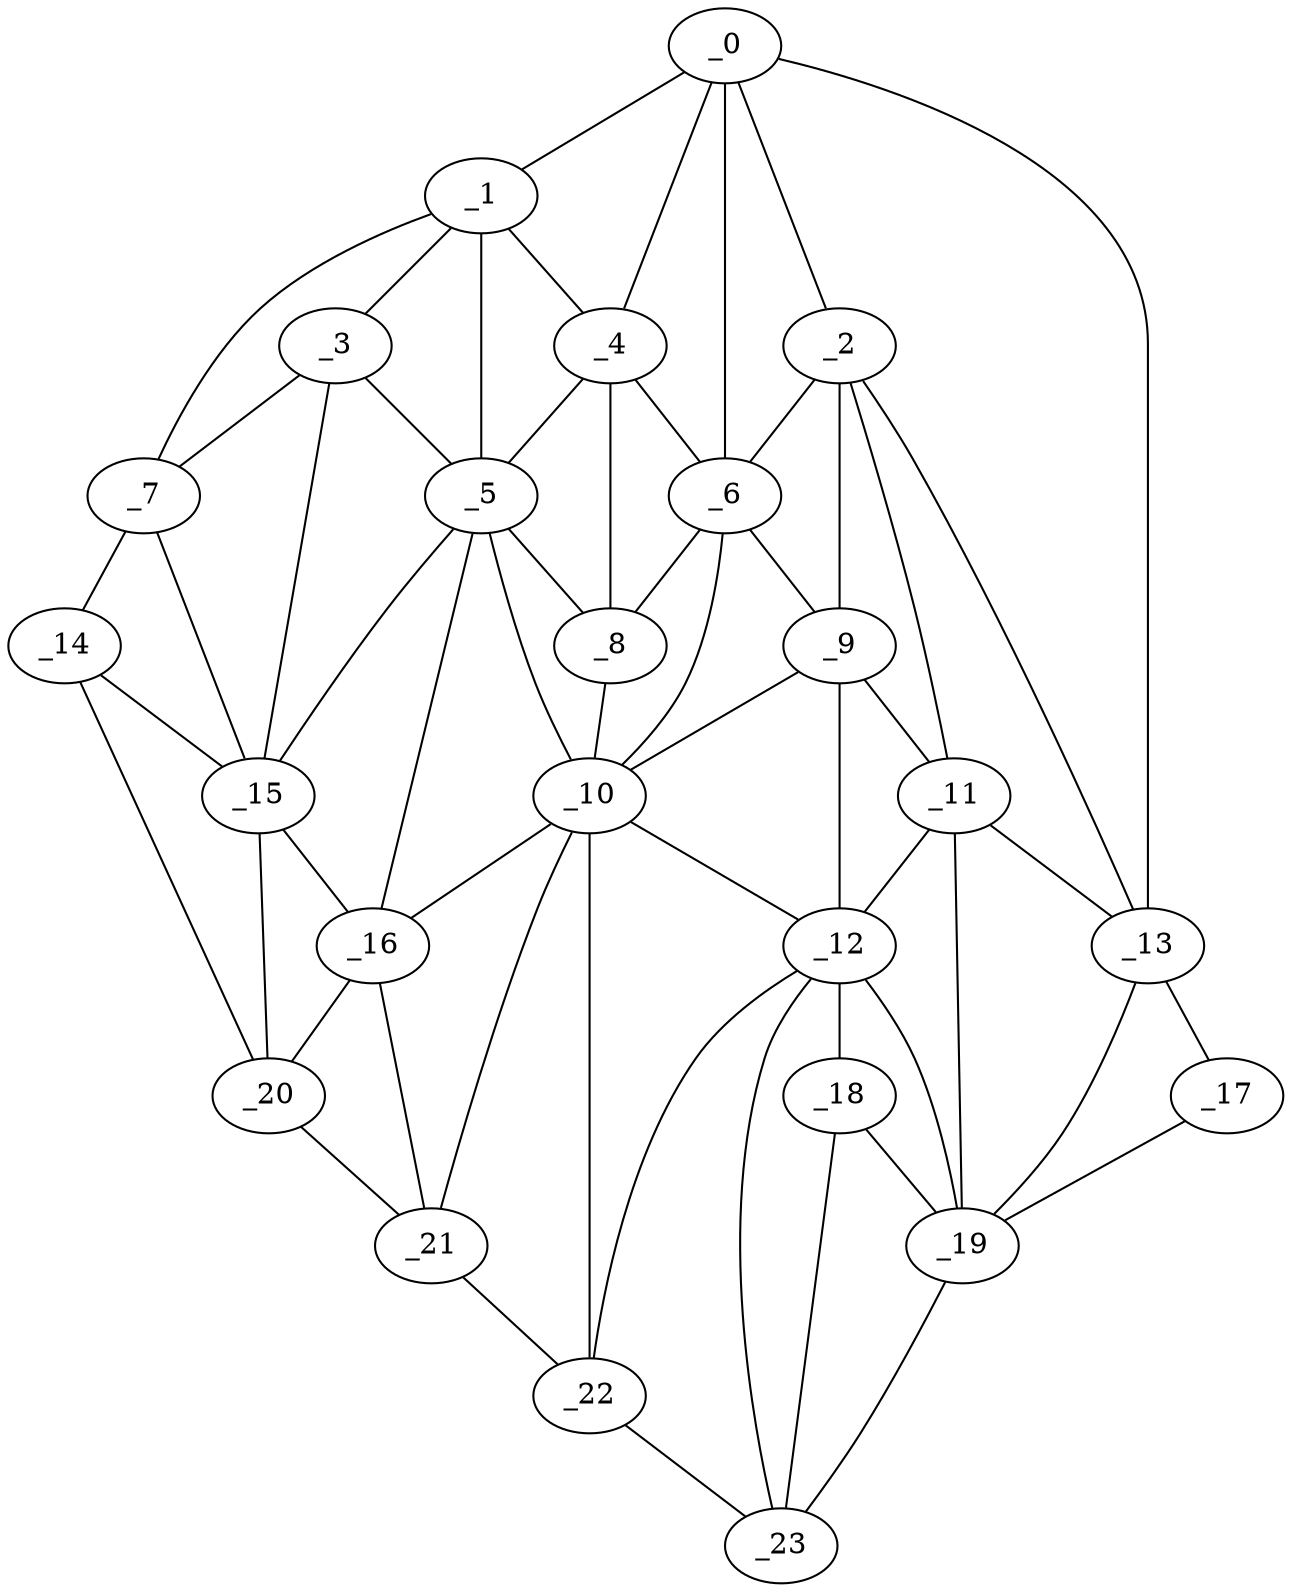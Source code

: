 graph "obj61__30.gxl" {
	_0	 [x=40,
		y=94];
	_1	 [x=41,
		y=40];
	_0 -- _1	 [valence=1];
	_2	 [x=46,
		y=96];
	_0 -- _2	 [valence=2];
	_4	 [x=49,
		y=63];
	_0 -- _4	 [valence=2];
	_6	 [x=50,
		y=85];
	_0 -- _6	 [valence=2];
	_13	 [x=76,
		y=117];
	_0 -- _13	 [valence=1];
	_3	 [x=47,
		y=34];
	_1 -- _3	 [valence=1];
	_1 -- _4	 [valence=1];
	_5	 [x=50,
		y=56];
	_1 -- _5	 [valence=2];
	_7	 [x=51,
		y=6];
	_1 -- _7	 [valence=1];
	_2 -- _6	 [valence=2];
	_9	 [x=56,
		y=86];
	_2 -- _9	 [valence=2];
	_11	 [x=63,
		y=96];
	_2 -- _11	 [valence=2];
	_2 -- _13	 [valence=1];
	_3 -- _5	 [valence=2];
	_3 -- _7	 [valence=2];
	_15	 [x=83,
		y=32];
	_3 -- _15	 [valence=1];
	_4 -- _5	 [valence=2];
	_4 -- _6	 [valence=2];
	_8	 [x=53,
		y=69];
	_4 -- _8	 [valence=2];
	_5 -- _8	 [valence=1];
	_10	 [x=57,
		y=72];
	_5 -- _10	 [valence=2];
	_5 -- _15	 [valence=2];
	_16	 [x=87,
		y=50];
	_5 -- _16	 [valence=2];
	_6 -- _8	 [valence=1];
	_6 -- _9	 [valence=1];
	_6 -- _10	 [valence=2];
	_14	 [x=80,
		y=6];
	_7 -- _14	 [valence=1];
	_7 -- _15	 [valence=1];
	_8 -- _10	 [valence=2];
	_9 -- _10	 [valence=2];
	_9 -- _11	 [valence=2];
	_12	 [x=67,
		y=88];
	_9 -- _12	 [valence=2];
	_10 -- _12	 [valence=2];
	_10 -- _16	 [valence=2];
	_21	 [x=91,
		y=59];
	_10 -- _21	 [valence=2];
	_22	 [x=91,
		y=71];
	_10 -- _22	 [valence=2];
	_11 -- _12	 [valence=2];
	_11 -- _13	 [valence=1];
	_19	 [x=90,
		y=106];
	_11 -- _19	 [valence=2];
	_18	 [x=90,
		y=88];
	_12 -- _18	 [valence=2];
	_12 -- _19	 [valence=2];
	_12 -- _22	 [valence=2];
	_23	 [x=91,
		y=80];
	_12 -- _23	 [valence=1];
	_17	 [x=88,
		y=119];
	_13 -- _17	 [valence=1];
	_13 -- _19	 [valence=2];
	_14 -- _15	 [valence=2];
	_20	 [x=91,
		y=39];
	_14 -- _20	 [valence=1];
	_15 -- _16	 [valence=1];
	_15 -- _20	 [valence=1];
	_16 -- _20	 [valence=2];
	_16 -- _21	 [valence=2];
	_17 -- _19	 [valence=1];
	_18 -- _19	 [valence=2];
	_18 -- _23	 [valence=1];
	_19 -- _23	 [valence=1];
	_20 -- _21	 [valence=1];
	_21 -- _22	 [valence=1];
	_22 -- _23	 [valence=1];
}
